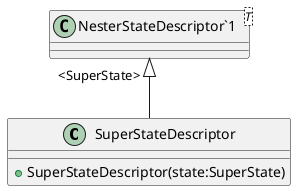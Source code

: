 @startuml
class SuperStateDescriptor {
    + SuperStateDescriptor(state:SuperState)
}
class "NesterStateDescriptor`1"<T> {
}
"NesterStateDescriptor`1" "<SuperState>" <|-- SuperStateDescriptor
@enduml
